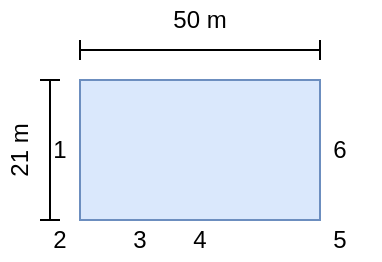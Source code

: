 <mxfile version="14.9.0" type="github">
  <diagram id="sxnoHKomHlHQyiGVfuQo" name="Page-1">
    <mxGraphModel dx="263" dy="129" grid="0" gridSize="10" guides="1" tooltips="1" connect="1" arrows="1" fold="1" page="0" pageScale="1" pageWidth="827" pageHeight="1169" math="0" shadow="0">
      <root>
        <mxCell id="0" />
        <mxCell id="1" parent="0" />
        <mxCell id="C1_oEOl42hNvULunaMIh-1" value="" style="rounded=0;whiteSpace=wrap;html=1;fillColor=#dae8fc;strokeColor=#6c8ebf;" vertex="1" parent="1">
          <mxGeometry x="350" y="210" width="120" height="70" as="geometry" />
        </mxCell>
        <mxCell id="C1_oEOl42hNvULunaMIh-2" value="1" style="text;html=1;strokeColor=none;fillColor=none;align=center;verticalAlign=middle;whiteSpace=wrap;rounded=0;" vertex="1" parent="1">
          <mxGeometry x="330" y="240" width="20" height="10" as="geometry" />
        </mxCell>
        <mxCell id="C1_oEOl42hNvULunaMIh-3" value="2" style="text;html=1;strokeColor=none;fillColor=none;align=center;verticalAlign=middle;whiteSpace=wrap;rounded=0;" vertex="1" parent="1">
          <mxGeometry x="320" y="280" width="40" height="20" as="geometry" />
        </mxCell>
        <mxCell id="C1_oEOl42hNvULunaMIh-4" value="4" style="text;html=1;strokeColor=none;fillColor=none;align=center;verticalAlign=middle;whiteSpace=wrap;rounded=0;" vertex="1" parent="1">
          <mxGeometry x="390" y="280" width="40" height="20" as="geometry" />
        </mxCell>
        <mxCell id="C1_oEOl42hNvULunaMIh-5" value="5" style="text;html=1;strokeColor=none;fillColor=none;align=center;verticalAlign=middle;whiteSpace=wrap;rounded=0;" vertex="1" parent="1">
          <mxGeometry x="460" y="280" width="40" height="20" as="geometry" />
        </mxCell>
        <mxCell id="C1_oEOl42hNvULunaMIh-6" value="6" style="text;html=1;strokeColor=none;fillColor=none;align=center;verticalAlign=middle;whiteSpace=wrap;rounded=0;" vertex="1" parent="1">
          <mxGeometry x="460" y="235" width="40" height="20" as="geometry" />
        </mxCell>
        <mxCell id="C1_oEOl42hNvULunaMIh-7" value="" style="shape=crossbar;whiteSpace=wrap;html=1;rounded=1;" vertex="1" parent="1">
          <mxGeometry x="350" y="190" width="120" height="10" as="geometry" />
        </mxCell>
        <mxCell id="C1_oEOl42hNvULunaMIh-8" value="50 m" style="text;html=1;strokeColor=none;fillColor=none;align=center;verticalAlign=middle;whiteSpace=wrap;rounded=0;" vertex="1" parent="1">
          <mxGeometry x="390" y="170" width="40" height="20" as="geometry" />
        </mxCell>
        <mxCell id="C1_oEOl42hNvULunaMIh-9" value="" style="shape=crossbar;whiteSpace=wrap;html=1;rounded=1;direction=south;" vertex="1" parent="1">
          <mxGeometry x="330" y="210" width="10" height="70" as="geometry" />
        </mxCell>
        <mxCell id="C1_oEOl42hNvULunaMIh-10" value="21 m" style="text;html=1;strokeColor=none;fillColor=none;align=center;verticalAlign=middle;whiteSpace=wrap;rounded=0;rotation=-90;" vertex="1" parent="1">
          <mxGeometry x="300" y="235" width="40" height="20" as="geometry" />
        </mxCell>
        <mxCell id="C1_oEOl42hNvULunaMIh-11" value="3" style="text;html=1;strokeColor=none;fillColor=none;align=center;verticalAlign=middle;whiteSpace=wrap;rounded=0;" vertex="1" parent="1">
          <mxGeometry x="360" y="280" width="40" height="20" as="geometry" />
        </mxCell>
      </root>
    </mxGraphModel>
  </diagram>
</mxfile>
